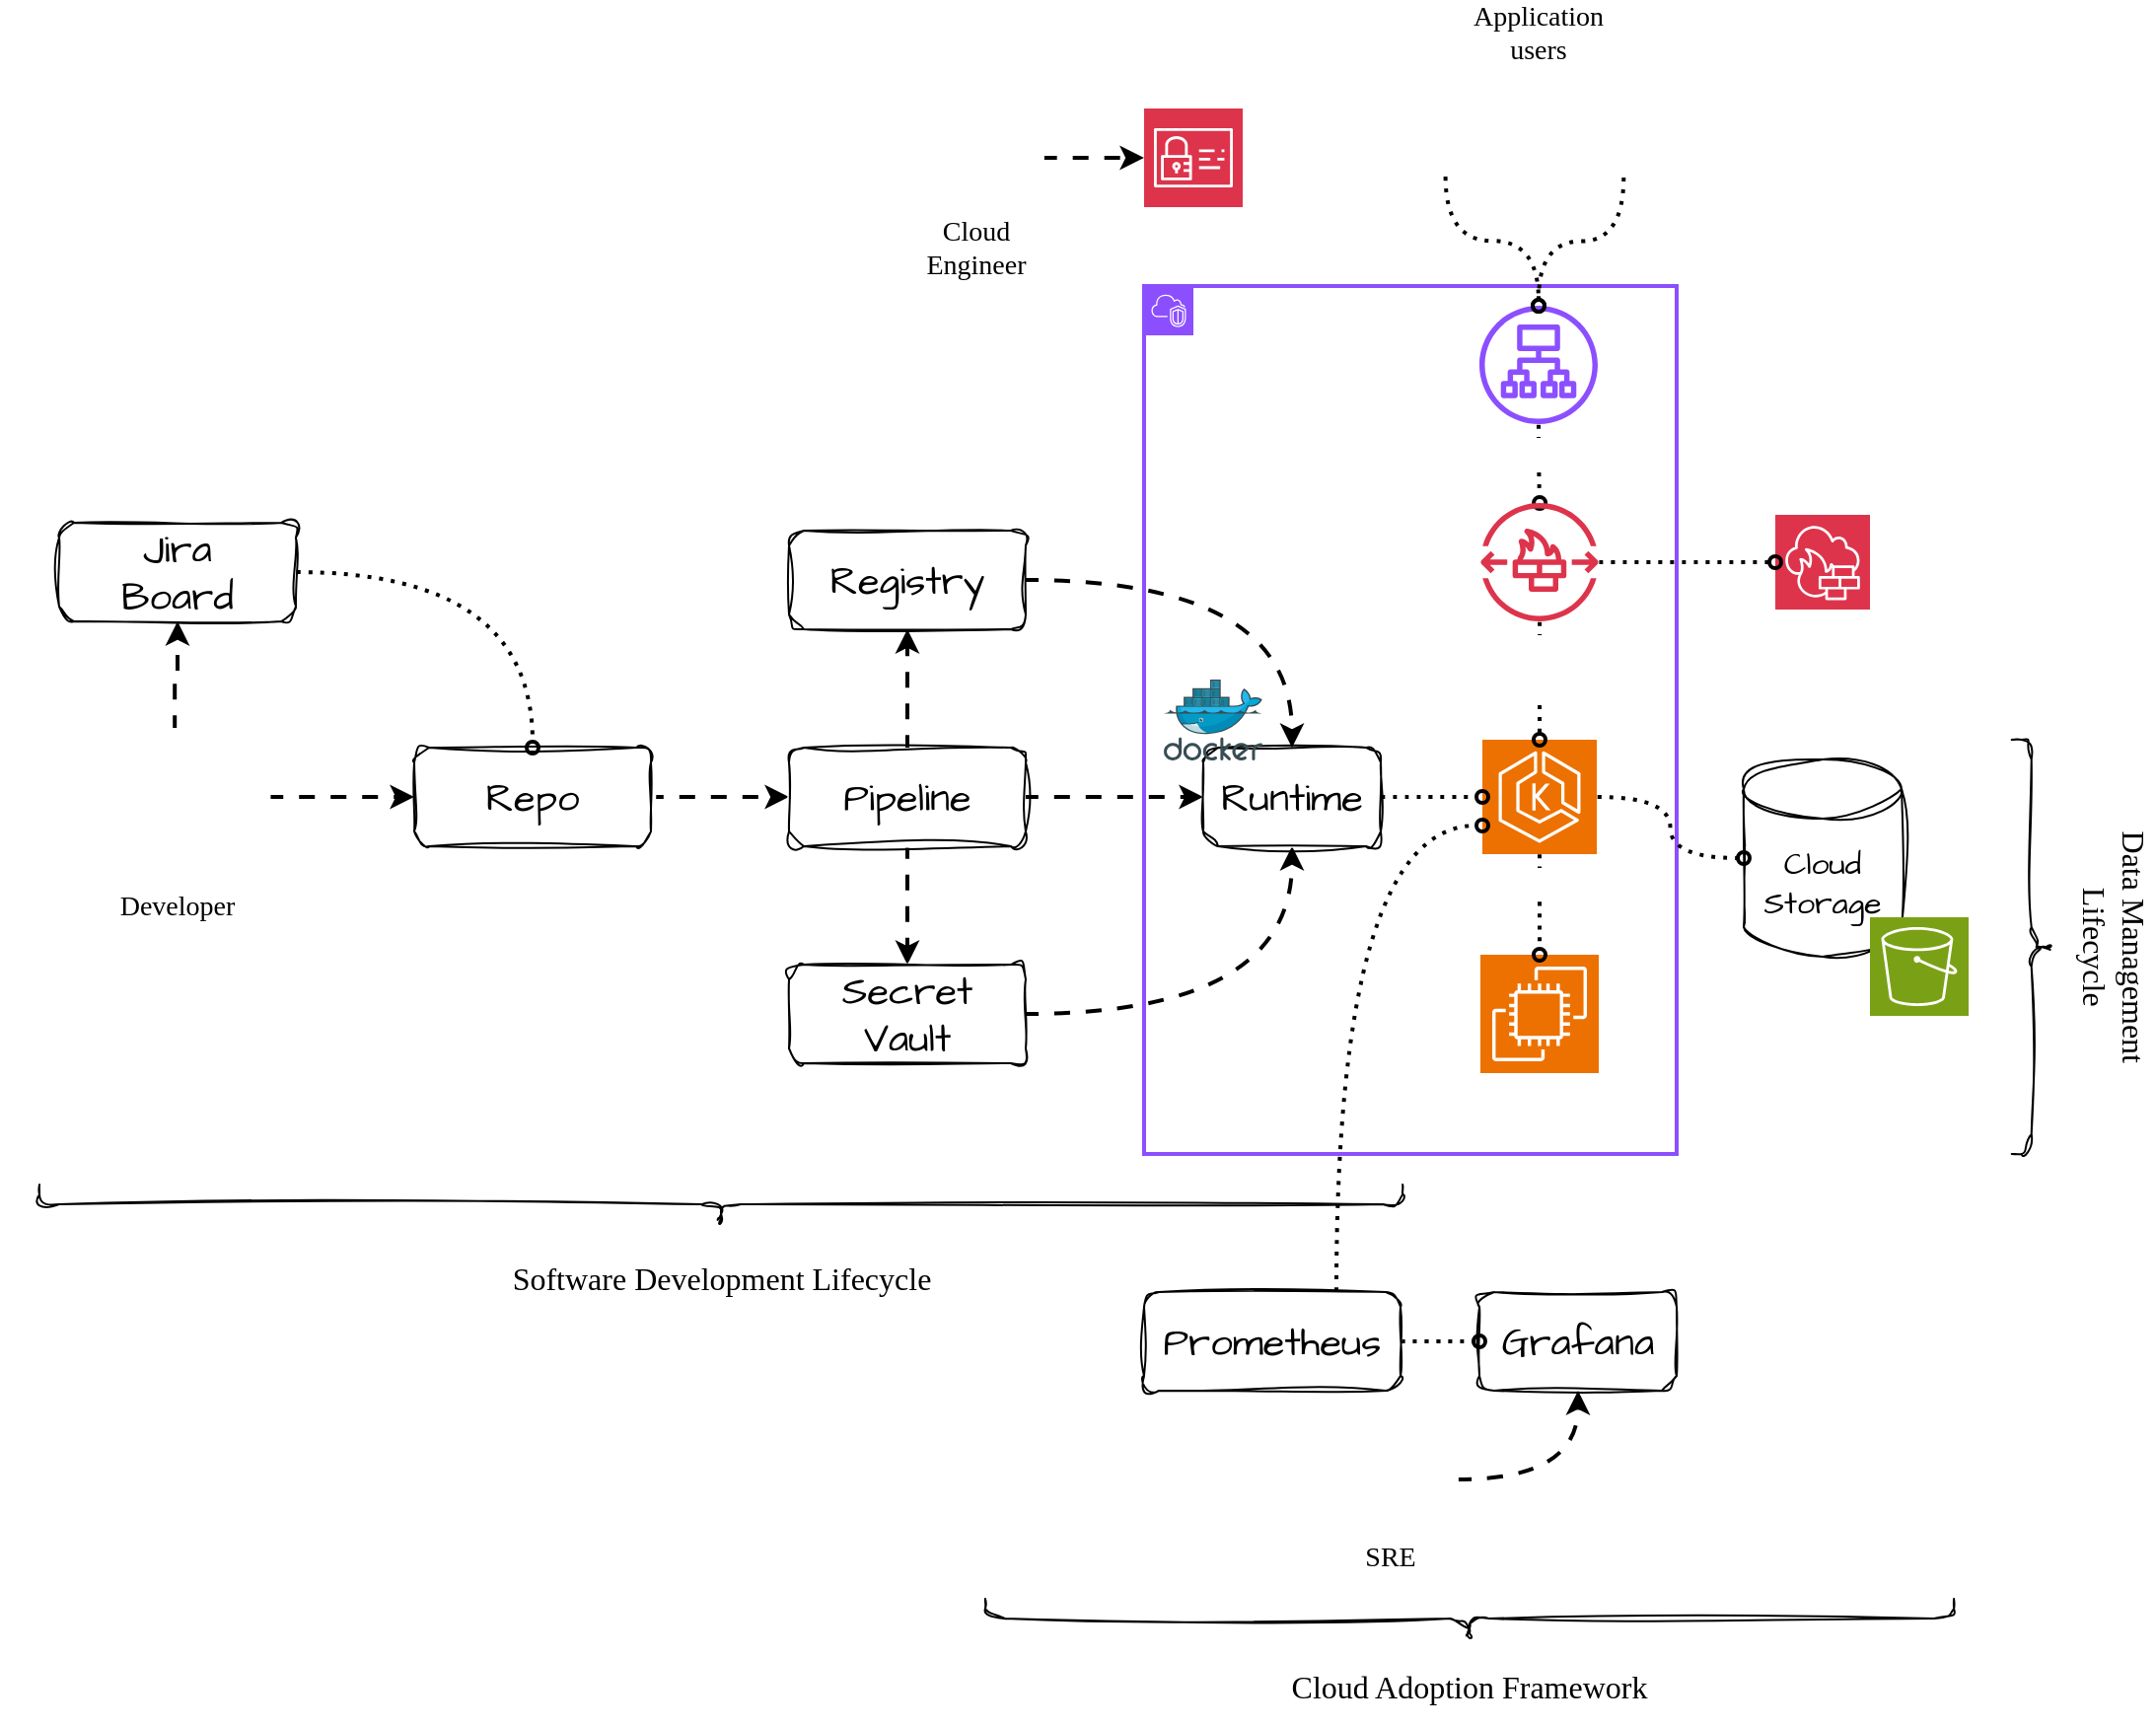 <mxfile version="24.2.5" type="device">
  <diagram name="Page-1" id="vm3aiB5RT00-OFFkgS_O">
    <mxGraphModel dx="2076" dy="1302" grid="0" gridSize="10" guides="1" tooltips="1" connect="1" arrows="1" fold="1" page="0" pageScale="1" pageWidth="850" pageHeight="1100" math="0" shadow="0">
      <root>
        <mxCell id="0" />
        <mxCell id="1" parent="0" />
        <mxCell id="e5F_t72mZSm5AG-toKzL-23" value="&lt;font face=&quot;Gloria Hallelujah&quot; data-font-src=&quot;https://fonts.googleapis.com/css?family=Gloria+Hallelujah&quot;&gt;VPC&lt;/font&gt;" style="points=[[0,0],[0.25,0],[0.5,0],[0.75,0],[1,0],[1,0.25],[1,0.5],[1,0.75],[1,1],[0.75,1],[0.5,1],[0.25,1],[0,1],[0,0.75],[0,0.5],[0,0.25]];outlineConnect=0;gradientColor=none;html=1;whiteSpace=wrap;fontSize=16;fontStyle=1;container=1;pointerEvents=0;collapsible=0;recursiveResize=0;shape=mxgraph.aws4.group;grIcon=mxgraph.aws4.group_vpc2;strokeColor=#8C4FFF;fillColor=none;verticalAlign=top;align=left;spacingLeft=30;fontColor=#FFFFFF;dashed=0;hachureGap=4;fontFamily=Architects Daughter;fontSource=https%3A%2F%2Ffonts.googleapis.com%2Fcss%3Ffamily%3DArchitects%2BDaughter;labelBackgroundColor=default;strokeWidth=2;" vertex="1" parent="1">
          <mxGeometry x="520" y="30" width="270" height="440" as="geometry" />
        </mxCell>
        <mxCell id="e5F_t72mZSm5AG-toKzL-38" value="EC2 (SQL)" style="sketch=0;points=[[0,0,0],[0.25,0,0],[0.5,0,0],[0.75,0,0],[1,0,0],[0,1,0],[0.25,1,0],[0.5,1,0],[0.75,1,0],[1,1,0],[0,0.25,0],[0,0.5,0],[0,0.75,0],[1,0.25,0],[1,0.5,0],[1,0.75,0]];outlineConnect=0;fontColor=#FFFFFF;fillColor=#ED7100;strokeColor=#ffffff;dashed=0;verticalLabelPosition=bottom;verticalAlign=top;align=center;html=1;fontSize=14;fontStyle=0;aspect=fixed;shape=mxgraph.aws4.resourceIcon;resIcon=mxgraph.aws4.ec2;hachureGap=4;jiggle=2;curveFitting=1;fontFamily=Gloria Hallelujah;fontSource=https%3A%2F%2Ffonts.googleapis.com%2Fcss%3Ffamily%3DGloria%2BHallelujah;labelBackgroundColor=default;" vertex="1" parent="e5F_t72mZSm5AG-toKzL-23">
          <mxGeometry x="170.5" y="339" width="60" height="60" as="geometry" />
        </mxCell>
        <mxCell id="e5F_t72mZSm5AG-toKzL-39" style="edgeStyle=orthogonalEdgeStyle;curved=1;rounded=0;hachureGap=4;orthogonalLoop=1;jettySize=auto;html=1;exitX=0.5;exitY=1;exitDx=0;exitDy=0;exitPerimeter=0;entryX=0.5;entryY=0;entryDx=0;entryDy=0;entryPerimeter=0;dashed=1;dashPattern=1 2;strokeColor=default;strokeWidth=2;align=center;verticalAlign=middle;fontFamily=Architects Daughter;fontSource=https%3A%2F%2Ffonts.googleapis.com%2Fcss%3Ffamily%3DArchitects%2BDaughter;fontSize=11;fontColor=default;labelBackgroundColor=default;endArrow=oval;endFill=0;flowAnimation=1;" edge="1" parent="e5F_t72mZSm5AG-toKzL-23" source="e5F_t72mZSm5AG-toKzL-26" target="e5F_t72mZSm5AG-toKzL-38">
          <mxGeometry relative="1" as="geometry" />
        </mxCell>
        <mxCell id="e5F_t72mZSm5AG-toKzL-26" value="EKS" style="sketch=0;points=[[0,0,0],[0.25,0,0],[0.5,0,0],[0.75,0,0],[1,0,0],[0,1,0],[0.25,1,0],[0.5,1,0],[0.75,1,0],[1,1,0],[0,0.25,0],[0,0.5,0],[0,0.75,0],[1,0.25,0],[1,0.5,0],[1,0.75,0]];outlineConnect=0;fontColor=#FFFFFF;fillColor=#ED7100;strokeColor=#ffffff;dashed=0;verticalLabelPosition=bottom;verticalAlign=top;align=center;html=1;fontSize=14;fontStyle=0;aspect=fixed;shape=mxgraph.aws4.resourceIcon;resIcon=mxgraph.aws4.eks;hachureGap=4;jiggle=2;curveFitting=1;fontFamily=Gloria Hallelujah;fontSource=https%3A%2F%2Ffonts.googleapis.com%2Fcss%3Ffamily%3DGloria%2BHallelujah;labelBackgroundColor=default;" vertex="1" parent="e5F_t72mZSm5AG-toKzL-23">
          <mxGeometry x="171.5" y="230" width="58" height="58" as="geometry" />
        </mxCell>
        <mxCell id="e5F_t72mZSm5AG-toKzL-35" style="edgeStyle=orthogonalEdgeStyle;curved=1;rounded=0;hachureGap=4;orthogonalLoop=1;jettySize=auto;html=1;dashed=1;dashPattern=1 2;strokeColor=default;strokeWidth=2;align=center;verticalAlign=middle;fontFamily=Architects Daughter;fontSource=https%3A%2F%2Ffonts.googleapis.com%2Fcss%3Ffamily%3DArchitects%2BDaughter;fontSize=11;fontColor=default;labelBackgroundColor=default;endArrow=oval;endFill=0;flowAnimation=1;" edge="1" parent="e5F_t72mZSm5AG-toKzL-23" source="e5F_t72mZSm5AG-toKzL-28" target="e5F_t72mZSm5AG-toKzL-30">
          <mxGeometry relative="1" as="geometry" />
        </mxCell>
        <mxCell id="e5F_t72mZSm5AG-toKzL-36" style="edgeStyle=orthogonalEdgeStyle;curved=1;rounded=0;hachureGap=4;orthogonalLoop=1;jettySize=auto;html=1;entryX=0.5;entryY=0;entryDx=0;entryDy=0;entryPerimeter=0;dashed=1;dashPattern=1 2;strokeColor=default;strokeWidth=2;align=center;verticalAlign=middle;fontFamily=Architects Daughter;fontSource=https%3A%2F%2Ffonts.googleapis.com%2Fcss%3Ffamily%3DArchitects%2BDaughter;fontSize=11;fontColor=default;labelBackgroundColor=default;endArrow=oval;endFill=0;flowAnimation=1;" edge="1" parent="e5F_t72mZSm5AG-toKzL-23" source="e5F_t72mZSm5AG-toKzL-30" target="e5F_t72mZSm5AG-toKzL-26">
          <mxGeometry relative="1" as="geometry" />
        </mxCell>
        <mxCell id="e5F_t72mZSm5AG-toKzL-28" value="ALB" style="sketch=0;outlineConnect=0;fontColor=#FFFFFF;gradientColor=none;fillColor=#8C4FFF;strokeColor=none;dashed=0;verticalLabelPosition=bottom;verticalAlign=top;align=center;html=1;fontSize=14;fontStyle=0;aspect=fixed;pointerEvents=1;shape=mxgraph.aws4.application_load_balancer;hachureGap=4;jiggle=2;curveFitting=1;fontFamily=Gloria Hallelujah;fontSource=https%3A%2F%2Ffonts.googleapis.com%2Fcss%3Ffamily%3DGloria%2BHallelujah;labelBackgroundColor=default;" vertex="1" parent="e5F_t72mZSm5AG-toKzL-23">
          <mxGeometry x="170" y="10" width="60" height="60" as="geometry" />
        </mxCell>
        <mxCell id="e5F_t72mZSm5AG-toKzL-30" value="Network Firewall&lt;div style=&quot;font-size: 14px;&quot;&gt;Endpoint&lt;/div&gt;" style="sketch=0;outlineConnect=0;fontColor=#FFFFFF;gradientColor=none;fillColor=#DD344C;strokeColor=none;dashed=0;verticalLabelPosition=bottom;verticalAlign=top;align=center;html=1;fontSize=14;fontStyle=0;aspect=fixed;pointerEvents=1;shape=mxgraph.aws4.network_firewall_endpoints;hachureGap=4;jiggle=2;curveFitting=1;fontFamily=Gloria Hallelujah;fontSource=https%3A%2F%2Ffonts.googleapis.com%2Fcss%3Ffamily%3DGloria%2BHallelujah;labelBackgroundColor=default;" vertex="1" parent="e5F_t72mZSm5AG-toKzL-23">
          <mxGeometry x="170.5" y="110" width="60" height="60" as="geometry" />
        </mxCell>
        <mxCell id="e5F_t72mZSm5AG-toKzL-11" style="edgeStyle=orthogonalEdgeStyle;rounded=0;hachureGap=4;orthogonalLoop=1;jettySize=auto;html=1;entryX=0;entryY=0.5;entryDx=0;entryDy=0;strokeColor=default;strokeWidth=2;align=center;verticalAlign=middle;fontFamily=Architects Daughter;fontSource=https%3A%2F%2Ffonts.googleapis.com%2Fcss%3Ffamily%3DArchitects%2BDaughter;fontSize=11;fontColor=default;labelBackgroundColor=default;endArrow=classic;flowAnimation=1;" edge="1" parent="e5F_t72mZSm5AG-toKzL-23" source="e5F_t72mZSm5AG-toKzL-6" target="e5F_t72mZSm5AG-toKzL-9">
          <mxGeometry relative="1" as="geometry" />
        </mxCell>
        <mxCell id="e5F_t72mZSm5AG-toKzL-6" value="Repo" style="rounded=1;whiteSpace=wrap;html=1;sketch=1;hachureGap=4;jiggle=2;curveFitting=1;fontFamily=Architects Daughter;fontSource=https%3A%2F%2Ffonts.googleapis.com%2Fcss%3Ffamily%3DArchitects%2BDaughter;fontSize=20;" vertex="1" parent="e5F_t72mZSm5AG-toKzL-23">
          <mxGeometry x="-370" y="234" width="120" height="50" as="geometry" />
        </mxCell>
        <mxCell id="e5F_t72mZSm5AG-toKzL-8" style="edgeStyle=orthogonalEdgeStyle;rounded=0;hachureGap=4;orthogonalLoop=1;jettySize=auto;html=1;entryX=0;entryY=0.5;entryDx=0;entryDy=0;fontFamily=Architects Daughter;fontSource=https%3A%2F%2Ffonts.googleapis.com%2Fcss%3Ffamily%3DArchitects%2BDaughter;flowAnimation=1;strokeWidth=2;" edge="1" parent="e5F_t72mZSm5AG-toKzL-23" source="e5F_t72mZSm5AG-toKzL-7" target="e5F_t72mZSm5AG-toKzL-6">
          <mxGeometry relative="1" as="geometry" />
        </mxCell>
        <mxCell id="e5F_t72mZSm5AG-toKzL-7" value="" style="sketch=0;pointerEvents=1;shadow=0;dashed=0;html=1;strokeColor=none;fillColor=#FFFFFF;aspect=fixed;labelPosition=center;verticalLabelPosition=bottom;verticalAlign=top;align=center;outlineConnect=0;shape=mxgraph.vvd.laptop;hachureGap=4;jiggle=2;curveFitting=1;fontFamily=Architects Daughter;fontSource=https%3A%2F%2Ffonts.googleapis.com%2Fcss%3Ffamily%3DArchitects%2BDaughter;" vertex="1" parent="e5F_t72mZSm5AG-toKzL-23">
          <mxGeometry x="-540" y="224" width="97.22" height="70" as="geometry" />
        </mxCell>
        <mxCell id="e5F_t72mZSm5AG-toKzL-15" style="edgeStyle=orthogonalEdgeStyle;rounded=0;hachureGap=4;orthogonalLoop=1;jettySize=auto;html=1;exitX=0.5;exitY=1;exitDx=0;exitDy=0;strokeColor=default;strokeWidth=2;align=center;verticalAlign=middle;fontFamily=Architects Daughter;fontSource=https%3A%2F%2Ffonts.googleapis.com%2Fcss%3Ffamily%3DArchitects%2BDaughter;fontSize=11;fontColor=default;labelBackgroundColor=default;endArrow=classic;flowAnimation=1;" edge="1" parent="e5F_t72mZSm5AG-toKzL-23" source="e5F_t72mZSm5AG-toKzL-9" target="e5F_t72mZSm5AG-toKzL-14">
          <mxGeometry relative="1" as="geometry" />
        </mxCell>
        <mxCell id="e5F_t72mZSm5AG-toKzL-17" style="edgeStyle=orthogonalEdgeStyle;rounded=0;hachureGap=4;orthogonalLoop=1;jettySize=auto;html=1;entryX=0;entryY=0.5;entryDx=0;entryDy=0;strokeColor=default;strokeWidth=2;align=center;verticalAlign=middle;fontFamily=Architects Daughter;fontSource=https%3A%2F%2Ffonts.googleapis.com%2Fcss%3Ffamily%3DArchitects%2BDaughter;fontSize=11;fontColor=default;labelBackgroundColor=default;endArrow=classic;flowAnimation=1;" edge="1" parent="e5F_t72mZSm5AG-toKzL-23" source="e5F_t72mZSm5AG-toKzL-9" target="e5F_t72mZSm5AG-toKzL-13">
          <mxGeometry relative="1" as="geometry" />
        </mxCell>
        <mxCell id="e5F_t72mZSm5AG-toKzL-9" value="Pipeline" style="rounded=1;whiteSpace=wrap;html=1;sketch=1;hachureGap=4;jiggle=2;curveFitting=1;fontFamily=Architects Daughter;fontSource=https%3A%2F%2Ffonts.googleapis.com%2Fcss%3Ffamily%3DArchitects%2BDaughter;fontSize=20;" vertex="1" parent="e5F_t72mZSm5AG-toKzL-23">
          <mxGeometry x="-180" y="234" width="120" height="50" as="geometry" />
        </mxCell>
        <mxCell id="e5F_t72mZSm5AG-toKzL-21" style="edgeStyle=orthogonalEdgeStyle;curved=1;rounded=0;hachureGap=4;orthogonalLoop=1;jettySize=auto;html=1;entryX=0.5;entryY=1;entryDx=0;entryDy=0;strokeColor=default;strokeWidth=2;align=center;verticalAlign=middle;fontFamily=Architects Daughter;fontSource=https%3A%2F%2Ffonts.googleapis.com%2Fcss%3Ffamily%3DArchitects%2BDaughter;fontSize=11;fontColor=default;labelBackgroundColor=default;endArrow=classic;flowAnimation=1;" edge="1" parent="e5F_t72mZSm5AG-toKzL-23" source="e5F_t72mZSm5AG-toKzL-14" target="e5F_t72mZSm5AG-toKzL-13">
          <mxGeometry relative="1" as="geometry" />
        </mxCell>
        <mxCell id="e5F_t72mZSm5AG-toKzL-14" value="Secret Vault" style="rounded=1;whiteSpace=wrap;html=1;sketch=1;hachureGap=4;jiggle=2;curveFitting=1;fontFamily=Architects Daughter;fontSource=https%3A%2F%2Ffonts.googleapis.com%2Fcss%3Ffamily%3DArchitects%2BDaughter;fontSize=20;" vertex="1" parent="e5F_t72mZSm5AG-toKzL-23">
          <mxGeometry x="-180" y="344" width="120" height="50" as="geometry" />
        </mxCell>
        <mxCell id="e5F_t72mZSm5AG-toKzL-37" value="" style="edgeStyle=orthogonalEdgeStyle;curved=1;rounded=0;hachureGap=4;orthogonalLoop=1;jettySize=auto;html=1;dashed=1;dashPattern=1 2;strokeColor=default;strokeWidth=2;align=center;verticalAlign=middle;fontFamily=Architects Daughter;fontSource=https%3A%2F%2Ffonts.googleapis.com%2Fcss%3Ffamily%3DArchitects%2BDaughter;fontSize=11;fontColor=default;labelBackgroundColor=default;endArrow=oval;endFill=0;flowAnimation=1;" edge="1" parent="e5F_t72mZSm5AG-toKzL-23" source="e5F_t72mZSm5AG-toKzL-13" target="e5F_t72mZSm5AG-toKzL-26">
          <mxGeometry relative="1" as="geometry" />
        </mxCell>
        <mxCell id="e5F_t72mZSm5AG-toKzL-13" value="Runtime" style="rounded=1;whiteSpace=wrap;html=1;sketch=1;hachureGap=4;jiggle=2;curveFitting=1;fontFamily=Architects Daughter;fontSource=https%3A%2F%2Ffonts.googleapis.com%2Fcss%3Ffamily%3DArchitects%2BDaughter;fontSize=20;" vertex="1" parent="e5F_t72mZSm5AG-toKzL-23">
          <mxGeometry x="30" y="234" width="90" height="50" as="geometry" />
        </mxCell>
        <mxCell id="e5F_t72mZSm5AG-toKzL-51" value="" style="image;sketch=0;aspect=fixed;html=1;points=[];align=center;fontSize=12;image=img/lib/mscae/Docker.svg;hachureGap=4;jiggle=2;curveFitting=1;fontFamily=Architects Daughter;fontSource=https%3A%2F%2Ffonts.googleapis.com%2Fcss%3Ffamily%3DArchitects%2BDaughter;fontColor=default;labelBackgroundColor=default;" vertex="1" parent="e5F_t72mZSm5AG-toKzL-23">
          <mxGeometry x="10" y="199.5" width="50" height="41" as="geometry" />
        </mxCell>
        <mxCell id="e5F_t72mZSm5AG-toKzL-62" value="Grafana" style="rounded=1;whiteSpace=wrap;html=1;sketch=1;hachureGap=4;jiggle=2;curveFitting=1;fontFamily=Architects Daughter;fontSource=https%3A%2F%2Ffonts.googleapis.com%2Fcss%3Ffamily%3DArchitects%2BDaughter;fontSize=20;" vertex="1" parent="1">
          <mxGeometry x="690" y="540" width="100" height="50" as="geometry" />
        </mxCell>
        <mxCell id="e5F_t72mZSm5AG-toKzL-29" value="Network Firewall" style="sketch=0;points=[[0,0,0],[0.25,0,0],[0.5,0,0],[0.75,0,0],[1,0,0],[0,1,0],[0.25,1,0],[0.5,1,0],[0.75,1,0],[1,1,0],[0,0.25,0],[0,0.5,0],[0,0.75,0],[1,0.25,0],[1,0.5,0],[1,0.75,0]];outlineConnect=0;fontColor=#FFFFFF;fillColor=#DD344C;strokeColor=#ffffff;dashed=0;verticalLabelPosition=bottom;verticalAlign=top;align=center;html=1;fontSize=14;fontStyle=0;aspect=fixed;shape=mxgraph.aws4.resourceIcon;resIcon=mxgraph.aws4.network_firewall;hachureGap=4;jiggle=2;curveFitting=1;fontFamily=Gloria Hallelujah;fontSource=https%3A%2F%2Ffonts.googleapis.com%2Fcss%3Ffamily%3DGloria%2BHallelujah;labelBackgroundColor=default;" vertex="1" parent="1">
          <mxGeometry x="840" y="146" width="48" height="48" as="geometry" />
        </mxCell>
        <mxCell id="e5F_t72mZSm5AG-toKzL-34" style="edgeStyle=orthogonalEdgeStyle;curved=1;rounded=0;hachureGap=4;orthogonalLoop=1;jettySize=auto;html=1;dashed=1;dashPattern=1 2;strokeColor=default;strokeWidth=2;align=center;verticalAlign=middle;fontFamily=Architects Daughter;fontSource=https%3A%2F%2Ffonts.googleapis.com%2Fcss%3Ffamily%3DArchitects%2BDaughter;fontSize=11;fontColor=default;labelBackgroundColor=default;endArrow=oval;endFill=0;flowAnimation=1;" edge="1" parent="1" source="e5F_t72mZSm5AG-toKzL-30" target="e5F_t72mZSm5AG-toKzL-29">
          <mxGeometry relative="1" as="geometry" />
        </mxCell>
        <mxCell id="e5F_t72mZSm5AG-toKzL-40" value="IAM" style="sketch=0;points=[[0,0,0],[0.25,0,0],[0.5,0,0],[0.75,0,0],[1,0,0],[0,1,0],[0.25,1,0],[0.5,1,0],[0.75,1,0],[1,1,0],[0,0.25,0],[0,0.5,0],[0,0.75,0],[1,0.25,0],[1,0.5,0],[1,0.75,0]];outlineConnect=0;fontColor=#FFFFFF;fillColor=#DD344C;strokeColor=#ffffff;dashed=0;verticalLabelPosition=bottom;verticalAlign=top;align=center;html=1;fontSize=14;fontStyle=0;aspect=fixed;shape=mxgraph.aws4.resourceIcon;resIcon=mxgraph.aws4.identity_and_access_management;hachureGap=4;jiggle=2;curveFitting=1;fontFamily=Gloria Hallelujah;fontSource=https%3A%2F%2Ffonts.googleapis.com%2Fcss%3Ffamily%3DGloria%2BHallelujah;labelBackgroundColor=default;" vertex="1" parent="1">
          <mxGeometry x="520" y="-60" width="50" height="50" as="geometry" />
        </mxCell>
        <mxCell id="e5F_t72mZSm5AG-toKzL-41" value="Cloud Storage" style="shape=cylinder3;whiteSpace=wrap;html=1;boundedLbl=1;backgroundOutline=1;size=15;sketch=1;hachureGap=4;jiggle=2;curveFitting=1;fontFamily=Architects Daughter;fontSource=https%3A%2F%2Ffonts.googleapis.com%2Fcss%3Ffamily%3DArchitects%2BDaughter;fontSize=16;fontColor=default;labelBackgroundColor=default;" vertex="1" parent="1">
          <mxGeometry x="824" y="270" width="80" height="100" as="geometry" />
        </mxCell>
        <mxCell id="e5F_t72mZSm5AG-toKzL-42" style="edgeStyle=orthogonalEdgeStyle;curved=1;rounded=0;hachureGap=4;orthogonalLoop=1;jettySize=auto;html=1;entryX=0;entryY=0.5;entryDx=0;entryDy=0;entryPerimeter=0;dashed=1;dashPattern=1 2;strokeColor=default;strokeWidth=2;align=center;verticalAlign=middle;fontFamily=Architects Daughter;fontSource=https%3A%2F%2Ffonts.googleapis.com%2Fcss%3Ffamily%3DArchitects%2BDaughter;fontSize=11;fontColor=default;labelBackgroundColor=default;endArrow=oval;endFill=0;flowAnimation=1;exitX=1;exitY=0.5;exitDx=0;exitDy=0;exitPerimeter=0;" edge="1" parent="1" source="e5F_t72mZSm5AG-toKzL-26" target="e5F_t72mZSm5AG-toKzL-41">
          <mxGeometry relative="1" as="geometry" />
        </mxCell>
        <mxCell id="e5F_t72mZSm5AG-toKzL-43" value="S3" style="sketch=0;points=[[0,0,0],[0.25,0,0],[0.5,0,0],[0.75,0,0],[1,0,0],[0,1,0],[0.25,1,0],[0.5,1,0],[0.75,1,0],[1,1,0],[0,0.25,0],[0,0.5,0],[0,0.75,0],[1,0.25,0],[1,0.5,0],[1,0.75,0]];outlineConnect=0;fontColor=#FFFFFF;fillColor=#7AA116;strokeColor=#ffffff;dashed=0;verticalLabelPosition=bottom;verticalAlign=top;align=center;html=1;fontSize=16;fontStyle=0;aspect=fixed;shape=mxgraph.aws4.resourceIcon;resIcon=mxgraph.aws4.s3;hachureGap=4;jiggle=2;curveFitting=1;fontFamily=Gloria Hallelujah;fontSource=https%3A%2F%2Ffonts.googleapis.com%2Fcss%3Ffamily%3DGloria%2BHallelujah;labelBackgroundColor=default;" vertex="1" parent="1">
          <mxGeometry x="888" y="350" width="50" height="50" as="geometry" />
        </mxCell>
        <mxCell id="e5F_t72mZSm5AG-toKzL-47" style="edgeStyle=orthogonalEdgeStyle;curved=1;rounded=0;hachureGap=4;orthogonalLoop=1;jettySize=auto;html=1;dashed=1;dashPattern=1 2;strokeColor=default;strokeWidth=2;align=center;verticalAlign=middle;fontFamily=Architects Daughter;fontSource=https%3A%2F%2Ffonts.googleapis.com%2Fcss%3Ffamily%3DArchitects%2BDaughter;fontSize=11;fontColor=default;labelBackgroundColor=default;endArrow=oval;endFill=0;flowAnimation=1;" edge="1" parent="1" source="e5F_t72mZSm5AG-toKzL-45" target="e5F_t72mZSm5AG-toKzL-28">
          <mxGeometry relative="1" as="geometry" />
        </mxCell>
        <mxCell id="e5F_t72mZSm5AG-toKzL-45" value="" style="sketch=0;pointerEvents=1;shadow=0;dashed=0;html=1;strokeColor=none;fillColor=#FFFFFF;aspect=fixed;labelPosition=center;verticalLabelPosition=bottom;verticalAlign=top;align=center;outlineConnect=0;shape=mxgraph.vvd.laptop;hachureGap=4;jiggle=2;curveFitting=1;fontFamily=Architects Daughter;fontSource=https%3A%2F%2Ffonts.googleapis.com%2Fcss%3Ffamily%3DArchitects%2BDaughter;" vertex="1" parent="1">
          <mxGeometry x="640" y="-73" width="65.55" height="47.2" as="geometry" />
        </mxCell>
        <mxCell id="e5F_t72mZSm5AG-toKzL-48" style="edgeStyle=orthogonalEdgeStyle;curved=1;rounded=0;hachureGap=4;orthogonalLoop=1;jettySize=auto;html=1;dashed=1;dashPattern=1 2;strokeColor=default;strokeWidth=2;align=center;verticalAlign=middle;fontFamily=Architects Daughter;fontSource=https%3A%2F%2Ffonts.googleapis.com%2Fcss%3Ffamily%3DArchitects%2BDaughter;fontSize=11;fontColor=default;labelBackgroundColor=default;endArrow=oval;endFill=0;flowAnimation=1;" edge="1" parent="1" source="e5F_t72mZSm5AG-toKzL-46" target="e5F_t72mZSm5AG-toKzL-28">
          <mxGeometry relative="1" as="geometry" />
        </mxCell>
        <mxCell id="e5F_t72mZSm5AG-toKzL-46" value="" style="sketch=0;outlineConnect=0;fontColor=#232F3E;gradientColor=none;fillColor=#FFFFFF;strokeColor=none;dashed=0;verticalLabelPosition=bottom;verticalAlign=top;align=center;html=1;fontSize=12;fontStyle=0;aspect=fixed;pointerEvents=1;shape=mxgraph.aws4.mobile_client;hachureGap=4;jiggle=2;curveFitting=1;fontFamily=Architects Daughter;fontSource=https%3A%2F%2Ffonts.googleapis.com%2Fcss%3Ffamily%3DArchitects%2BDaughter;labelBackgroundColor=default;" vertex="1" parent="1">
          <mxGeometry x="750" y="-74.4" width="26.28" height="50" as="geometry" />
        </mxCell>
        <mxCell id="e5F_t72mZSm5AG-toKzL-49" value="Developer" style="text;html=1;align=center;verticalAlign=middle;whiteSpace=wrap;rounded=0;fontFamily=Gloria Hallelujah;fontSource=https%3A%2F%2Ffonts.googleapis.com%2Fcss%3Ffamily%3DGloria%2BHallelujah;fontSize=14;fontColor=default;labelBackgroundColor=default;" vertex="1" parent="1">
          <mxGeometry y="330" width="60" height="30" as="geometry" />
        </mxCell>
        <mxCell id="e5F_t72mZSm5AG-toKzL-50" value="Application users" style="text;html=1;align=center;verticalAlign=middle;whiteSpace=wrap;rounded=0;fontFamily=Gloria Hallelujah;fontSource=https%3A%2F%2Ffonts.googleapis.com%2Fcss%3Ffamily%3DGloria%2BHallelujah;fontSize=14;fontColor=default;labelBackgroundColor=default;" vertex="1" parent="1">
          <mxGeometry x="690" y="-113" width="60" height="30" as="geometry" />
        </mxCell>
        <mxCell id="e5F_t72mZSm5AG-toKzL-54" value="" style="shape=image;verticalLabelPosition=bottom;labelBackgroundColor=default;verticalAlign=top;aspect=fixed;imageAspect=0;image=https://upload.wikimedia.org/wikipedia/commons/thumb/e/e9/Jenkins_logo.svg/1200px-Jenkins_logo.svg.png;" vertex="1" parent="1">
          <mxGeometry x="318.26" y="220" width="43.08" height="59.49" as="geometry" />
        </mxCell>
        <mxCell id="e5F_t72mZSm5AG-toKzL-56" value="" style="shape=image;verticalLabelPosition=bottom;labelBackgroundColor=default;verticalAlign=top;aspect=fixed;imageAspect=0;image=https://cdn.iconscout.com/icon/free/png-256/free-bitbucket-3521305-2944724.png;" vertex="1" parent="1">
          <mxGeometry x="130" y="226.74" width="46" height="46" as="geometry" />
        </mxCell>
        <mxCell id="e5F_t72mZSm5AG-toKzL-60" style="edgeStyle=orthogonalEdgeStyle;curved=1;rounded=0;hachureGap=4;orthogonalLoop=1;jettySize=auto;html=1;entryX=0.5;entryY=0;entryDx=0;entryDy=0;dashed=1;dashPattern=1 2;strokeColor=default;strokeWidth=2;align=center;verticalAlign=middle;fontFamily=Architects Daughter;fontSource=https%3A%2F%2Ffonts.googleapis.com%2Fcss%3Ffamily%3DArchitects%2BDaughter;fontSize=11;fontColor=default;labelBackgroundColor=default;endArrow=oval;endFill=0;flowAnimation=1;" edge="1" parent="1" source="e5F_t72mZSm5AG-toKzL-57" target="e5F_t72mZSm5AG-toKzL-6">
          <mxGeometry relative="1" as="geometry" />
        </mxCell>
        <mxCell id="e5F_t72mZSm5AG-toKzL-57" value="Jira&lt;div&gt;Board&lt;/div&gt;" style="rounded=1;whiteSpace=wrap;html=1;sketch=1;hachureGap=4;jiggle=2;curveFitting=1;fontFamily=Architects Daughter;fontSource=https%3A%2F%2Ffonts.googleapis.com%2Fcss%3Ffamily%3DArchitects%2BDaughter;fontSize=20;" vertex="1" parent="1">
          <mxGeometry x="-30" y="150" width="120" height="50" as="geometry" />
        </mxCell>
        <mxCell id="e5F_t72mZSm5AG-toKzL-58" value="" style="shape=image;verticalLabelPosition=bottom;labelBackgroundColor=default;verticalAlign=top;aspect=fixed;imageAspect=0;image=https://seeklogo.com/images/J/jira-logo-C71F8C0324-seeklogo.com.png;" vertex="1" parent="1">
          <mxGeometry x="-60" y="110" width="58" height="60" as="geometry" />
        </mxCell>
        <mxCell id="e5F_t72mZSm5AG-toKzL-59" style="edgeStyle=orthogonalEdgeStyle;rounded=0;hachureGap=4;orthogonalLoop=1;jettySize=auto;html=1;entryX=0.5;entryY=1;entryDx=0;entryDy=0;strokeColor=default;strokeWidth=2;align=center;verticalAlign=middle;fontFamily=Architects Daughter;fontSource=https%3A%2F%2Ffonts.googleapis.com%2Fcss%3Ffamily%3DArchitects%2BDaughter;fontSize=11;fontColor=default;labelBackgroundColor=default;endArrow=classic;flowAnimation=1;" edge="1" parent="1" source="e5F_t72mZSm5AG-toKzL-7" target="e5F_t72mZSm5AG-toKzL-57">
          <mxGeometry relative="1" as="geometry" />
        </mxCell>
        <mxCell id="e5F_t72mZSm5AG-toKzL-12" value="Registry" style="rounded=1;whiteSpace=wrap;html=1;sketch=1;hachureGap=4;jiggle=2;curveFitting=1;fontFamily=Architects Daughter;fontSource=https%3A%2F%2Ffonts.googleapis.com%2Fcss%3Ffamily%3DArchitects%2BDaughter;fontSize=20;" vertex="1" parent="1">
          <mxGeometry x="340" y="154" width="120" height="50" as="geometry" />
        </mxCell>
        <mxCell id="e5F_t72mZSm5AG-toKzL-16" style="edgeStyle=orthogonalEdgeStyle;rounded=0;hachureGap=4;orthogonalLoop=1;jettySize=auto;html=1;entryX=0.5;entryY=1;entryDx=0;entryDy=0;strokeColor=default;strokeWidth=2;align=center;verticalAlign=middle;fontFamily=Architects Daughter;fontSource=https%3A%2F%2Ffonts.googleapis.com%2Fcss%3Ffamily%3DArchitects%2BDaughter;fontSize=11;fontColor=default;labelBackgroundColor=default;endArrow=classic;flowAnimation=1;" edge="1" parent="1" source="e5F_t72mZSm5AG-toKzL-9" target="e5F_t72mZSm5AG-toKzL-12">
          <mxGeometry relative="1" as="geometry" />
        </mxCell>
        <mxCell id="e5F_t72mZSm5AG-toKzL-53" value="" style="shape=image;verticalLabelPosition=bottom;labelBackgroundColor=default;verticalAlign=top;aspect=fixed;imageAspect=0;image=https://static-00.iconduck.com/assets.00/harbor-icon-2034x2048-hl34ycc9.png;" vertex="1" parent="1">
          <mxGeometry x="310" y="110" width="59.6" height="60" as="geometry" />
        </mxCell>
        <mxCell id="e5F_t72mZSm5AG-toKzL-20" style="edgeStyle=orthogonalEdgeStyle;rounded=0;hachureGap=4;orthogonalLoop=1;jettySize=auto;html=1;strokeColor=default;strokeWidth=2;align=center;verticalAlign=middle;fontFamily=Architects Daughter;fontSource=https%3A%2F%2Ffonts.googleapis.com%2Fcss%3Ffamily%3DArchitects%2BDaughter;fontSize=11;fontColor=default;labelBackgroundColor=default;endArrow=classic;flowAnimation=1;curved=1;" edge="1" parent="1" source="e5F_t72mZSm5AG-toKzL-12" target="e5F_t72mZSm5AG-toKzL-13">
          <mxGeometry relative="1" as="geometry" />
        </mxCell>
        <mxCell id="e5F_t72mZSm5AG-toKzL-63" style="edgeStyle=orthogonalEdgeStyle;curved=1;rounded=0;hachureGap=4;orthogonalLoop=1;jettySize=auto;html=1;exitX=1;exitY=0.5;exitDx=0;exitDy=0;entryX=0;entryY=0.5;entryDx=0;entryDy=0;dashed=1;dashPattern=1 2;strokeColor=default;strokeWidth=2;align=center;verticalAlign=middle;fontFamily=Architects Daughter;fontSource=https%3A%2F%2Ffonts.googleapis.com%2Fcss%3Ffamily%3DArchitects%2BDaughter;fontSize=11;fontColor=default;labelBackgroundColor=default;endArrow=oval;endFill=0;flowAnimation=1;" edge="1" parent="1" source="e5F_t72mZSm5AG-toKzL-61" target="e5F_t72mZSm5AG-toKzL-62">
          <mxGeometry relative="1" as="geometry" />
        </mxCell>
        <mxCell id="e5F_t72mZSm5AG-toKzL-61" value="Prometheus" style="rounded=1;whiteSpace=wrap;html=1;sketch=1;hachureGap=4;jiggle=2;curveFitting=1;fontFamily=Architects Daughter;fontSource=https%3A%2F%2Ffonts.googleapis.com%2Fcss%3Ffamily%3DArchitects%2BDaughter;fontSize=20;" vertex="1" parent="1">
          <mxGeometry x="520" y="540" width="130" height="50" as="geometry" />
        </mxCell>
        <mxCell id="e5F_t72mZSm5AG-toKzL-64" style="edgeStyle=orthogonalEdgeStyle;curved=1;rounded=0;hachureGap=4;orthogonalLoop=1;jettySize=auto;html=1;entryX=0;entryY=0.75;entryDx=0;entryDy=0;entryPerimeter=0;dashed=1;dashPattern=1 2;strokeColor=default;strokeWidth=2;align=center;verticalAlign=middle;fontFamily=Architects Daughter;fontSource=https%3A%2F%2Ffonts.googleapis.com%2Fcss%3Ffamily%3DArchitects%2BDaughter;fontSize=11;fontColor=default;labelBackgroundColor=default;endArrow=oval;endFill=0;flowAnimation=1;exitX=0.75;exitY=0;exitDx=0;exitDy=0;" edge="1" parent="1" source="e5F_t72mZSm5AG-toKzL-61" target="e5F_t72mZSm5AG-toKzL-26">
          <mxGeometry relative="1" as="geometry" />
        </mxCell>
        <mxCell id="e5F_t72mZSm5AG-toKzL-65" value="" style="shape=image;verticalLabelPosition=bottom;labelBackgroundColor=default;verticalAlign=top;aspect=fixed;imageAspect=0;image=https://upload.wikimedia.org/wikipedia/commons/thumb/3/38/Prometheus_software_logo.svg/2066px-Prometheus_software_logo.svg.png;" vertex="1" parent="1">
          <mxGeometry x="480" y="510" width="50.34" height="49.92" as="geometry" />
        </mxCell>
        <mxCell id="e5F_t72mZSm5AG-toKzL-66" value="" style="shape=image;verticalLabelPosition=bottom;labelBackgroundColor=default;verticalAlign=top;aspect=fixed;imageAspect=0;image=https://cdn.icon-icons.com/icons2/2699/PNG/512/grafana_logo_icon_171048.png;" vertex="1" parent="1">
          <mxGeometry x="659.59" y="510" width="45.96" height="45.96" as="geometry" />
        </mxCell>
        <mxCell id="e5F_t72mZSm5AG-toKzL-69" style="edgeStyle=orthogonalEdgeStyle;rounded=0;hachureGap=4;orthogonalLoop=1;jettySize=auto;html=1;entryX=0.5;entryY=1;entryDx=0;entryDy=0;strokeColor=default;strokeWidth=2;align=center;verticalAlign=middle;fontFamily=Architects Daughter;fontSource=https%3A%2F%2Ffonts.googleapis.com%2Fcss%3Ffamily%3DArchitects%2BDaughter;fontSize=11;fontColor=default;labelBackgroundColor=default;endArrow=classic;flowAnimation=1;curved=1;" edge="1" parent="1" source="e5F_t72mZSm5AG-toKzL-67" target="e5F_t72mZSm5AG-toKzL-62">
          <mxGeometry relative="1" as="geometry" />
        </mxCell>
        <mxCell id="e5F_t72mZSm5AG-toKzL-67" value="" style="sketch=0;pointerEvents=1;shadow=0;dashed=0;html=1;strokeColor=none;fillColor=#FFFFFF;aspect=fixed;labelPosition=center;verticalLabelPosition=bottom;verticalAlign=top;align=center;outlineConnect=0;shape=mxgraph.vvd.laptop;hachureGap=4;jiggle=2;curveFitting=1;fontFamily=Architects Daughter;fontSource=https%3A%2F%2Ffonts.googleapis.com%2Fcss%3Ffamily%3DArchitects%2BDaughter;" vertex="1" parent="1">
          <mxGeometry x="610" y="610" width="69.44" height="50" as="geometry" />
        </mxCell>
        <mxCell id="e5F_t72mZSm5AG-toKzL-68" value="SRE" style="text;html=1;align=center;verticalAlign=middle;whiteSpace=wrap;rounded=0;fontFamily=Gloria Hallelujah;fontSource=https%3A%2F%2Ffonts.googleapis.com%2Fcss%3Ffamily%3DGloria%2BHallelujah;fontSize=14;fontColor=default;labelBackgroundColor=default;" vertex="1" parent="1">
          <mxGeometry x="614.72" y="660" width="60" height="30" as="geometry" />
        </mxCell>
        <mxCell id="e5F_t72mZSm5AG-toKzL-70" value="" style="sketch=0;pointerEvents=1;shadow=0;dashed=0;html=1;strokeColor=none;fillColor=#FFFFFF;aspect=fixed;labelPosition=center;verticalLabelPosition=bottom;verticalAlign=top;align=center;outlineConnect=0;shape=mxgraph.vvd.laptop;hachureGap=4;jiggle=2;curveFitting=1;fontFamily=Architects Daughter;fontSource=https%3A%2F%2Ffonts.googleapis.com%2Fcss%3Ffamily%3DArchitects%2BDaughter;" vertex="1" parent="1">
          <mxGeometry x="400" y="-60" width="69.44" height="50" as="geometry" />
        </mxCell>
        <mxCell id="e5F_t72mZSm5AG-toKzL-71" value="Cloud&lt;div&gt;Engineer&lt;/div&gt;" style="text;html=1;align=center;verticalAlign=middle;whiteSpace=wrap;rounded=0;fontFamily=Gloria Hallelujah;fontSource=https%3A%2F%2Ffonts.googleapis.com%2Fcss%3Ffamily%3DGloria%2BHallelujah;fontSize=14;fontColor=default;labelBackgroundColor=default;" vertex="1" parent="1">
          <mxGeometry x="404.72" y="-4" width="60" height="30" as="geometry" />
        </mxCell>
        <mxCell id="e5F_t72mZSm5AG-toKzL-72" style="edgeStyle=orthogonalEdgeStyle;rounded=0;hachureGap=4;orthogonalLoop=1;jettySize=auto;html=1;entryX=0;entryY=0.5;entryDx=0;entryDy=0;entryPerimeter=0;strokeColor=default;strokeWidth=2;align=center;verticalAlign=middle;fontFamily=Architects Daughter;fontSource=https%3A%2F%2Ffonts.googleapis.com%2Fcss%3Ffamily%3DArchitects%2BDaughter;fontSize=11;fontColor=default;labelBackgroundColor=default;endArrow=classic;flowAnimation=1;" edge="1" parent="1" source="e5F_t72mZSm5AG-toKzL-70" target="e5F_t72mZSm5AG-toKzL-40">
          <mxGeometry relative="1" as="geometry" />
        </mxCell>
        <mxCell id="e5F_t72mZSm5AG-toKzL-73" value="" style="shape=curlyBracket;whiteSpace=wrap;html=1;rounded=1;labelPosition=left;verticalLabelPosition=middle;align=right;verticalAlign=middle;sketch=1;hachureGap=4;jiggle=2;curveFitting=1;fontFamily=Architects Daughter;fontSource=https%3A%2F%2Ffonts.googleapis.com%2Fcss%3Ffamily%3DArchitects%2BDaughter;fontSize=11;fontColor=default;labelBackgroundColor=default;rotation=-90;" vertex="1" parent="1">
          <mxGeometry x="295.54" y="150" width="20" height="691.08" as="geometry" />
        </mxCell>
        <mxCell id="e5F_t72mZSm5AG-toKzL-74" value="Software Development Lifecycle" style="text;html=1;align=center;verticalAlign=middle;whiteSpace=wrap;rounded=0;fontFamily=Gloria Hallelujah;fontSource=https%3A%2F%2Ffonts.googleapis.com%2Fcss%3Ffamily%3DGloria%2BHallelujah;fontSize=16;fontColor=default;labelBackgroundColor=default;" vertex="1" parent="1">
          <mxGeometry x="180.54" y="496.87" width="250" height="72.23" as="geometry" />
        </mxCell>
        <mxCell id="e5F_t72mZSm5AG-toKzL-75" value="" style="shape=curlyBracket;whiteSpace=wrap;html=1;rounded=1;labelPosition=left;verticalLabelPosition=middle;align=right;verticalAlign=middle;sketch=1;hachureGap=4;jiggle=2;curveFitting=1;fontFamily=Architects Daughter;fontSource=https%3A%2F%2Ffonts.googleapis.com%2Fcss%3Ffamily%3DArchitects%2BDaughter;fontSize=11;fontColor=default;labelBackgroundColor=default;rotation=-90;" vertex="1" parent="1">
          <mxGeometry x="675" y="460" width="20" height="491.08" as="geometry" />
        </mxCell>
        <mxCell id="e5F_t72mZSm5AG-toKzL-76" value="Cloud Adoption Framework" style="text;html=1;align=center;verticalAlign=middle;whiteSpace=wrap;rounded=0;fontFamily=Gloria Hallelujah;fontSource=https%3A%2F%2Ffonts.googleapis.com%2Fcss%3Ffamily%3DGloria%2BHallelujah;fontSize=16;fontColor=default;labelBackgroundColor=default;" vertex="1" parent="1">
          <mxGeometry x="560" y="720" width="250" height="40" as="geometry" />
        </mxCell>
        <mxCell id="e5F_t72mZSm5AG-toKzL-77" value="" style="shape=curlyBracket;whiteSpace=wrap;html=1;rounded=1;labelPosition=left;verticalLabelPosition=middle;align=right;verticalAlign=middle;sketch=1;hachureGap=4;jiggle=2;curveFitting=1;fontFamily=Architects Daughter;fontSource=https%3A%2F%2Ffonts.googleapis.com%2Fcss%3Ffamily%3DArchitects%2BDaughter;fontSize=11;fontColor=default;labelBackgroundColor=default;rotation=-180;" vertex="1" parent="1">
          <mxGeometry x="959.86" y="260" width="20" height="210" as="geometry" />
        </mxCell>
        <mxCell id="e5F_t72mZSm5AG-toKzL-78" value="Data Management&lt;div&gt;Lifecycle&lt;/div&gt;" style="text;html=1;align=center;verticalAlign=middle;whiteSpace=wrap;rounded=0;fontFamily=Gloria Hallelujah;fontSource=https%3A%2F%2Ffonts.googleapis.com%2Fcss%3Ffamily%3DGloria%2BHallelujah;fontSize=16;fontColor=default;labelBackgroundColor=default;rotation=90;" vertex="1" parent="1">
          <mxGeometry x="930" y="345" width="163.72" height="40" as="geometry" />
        </mxCell>
      </root>
    </mxGraphModel>
  </diagram>
</mxfile>
